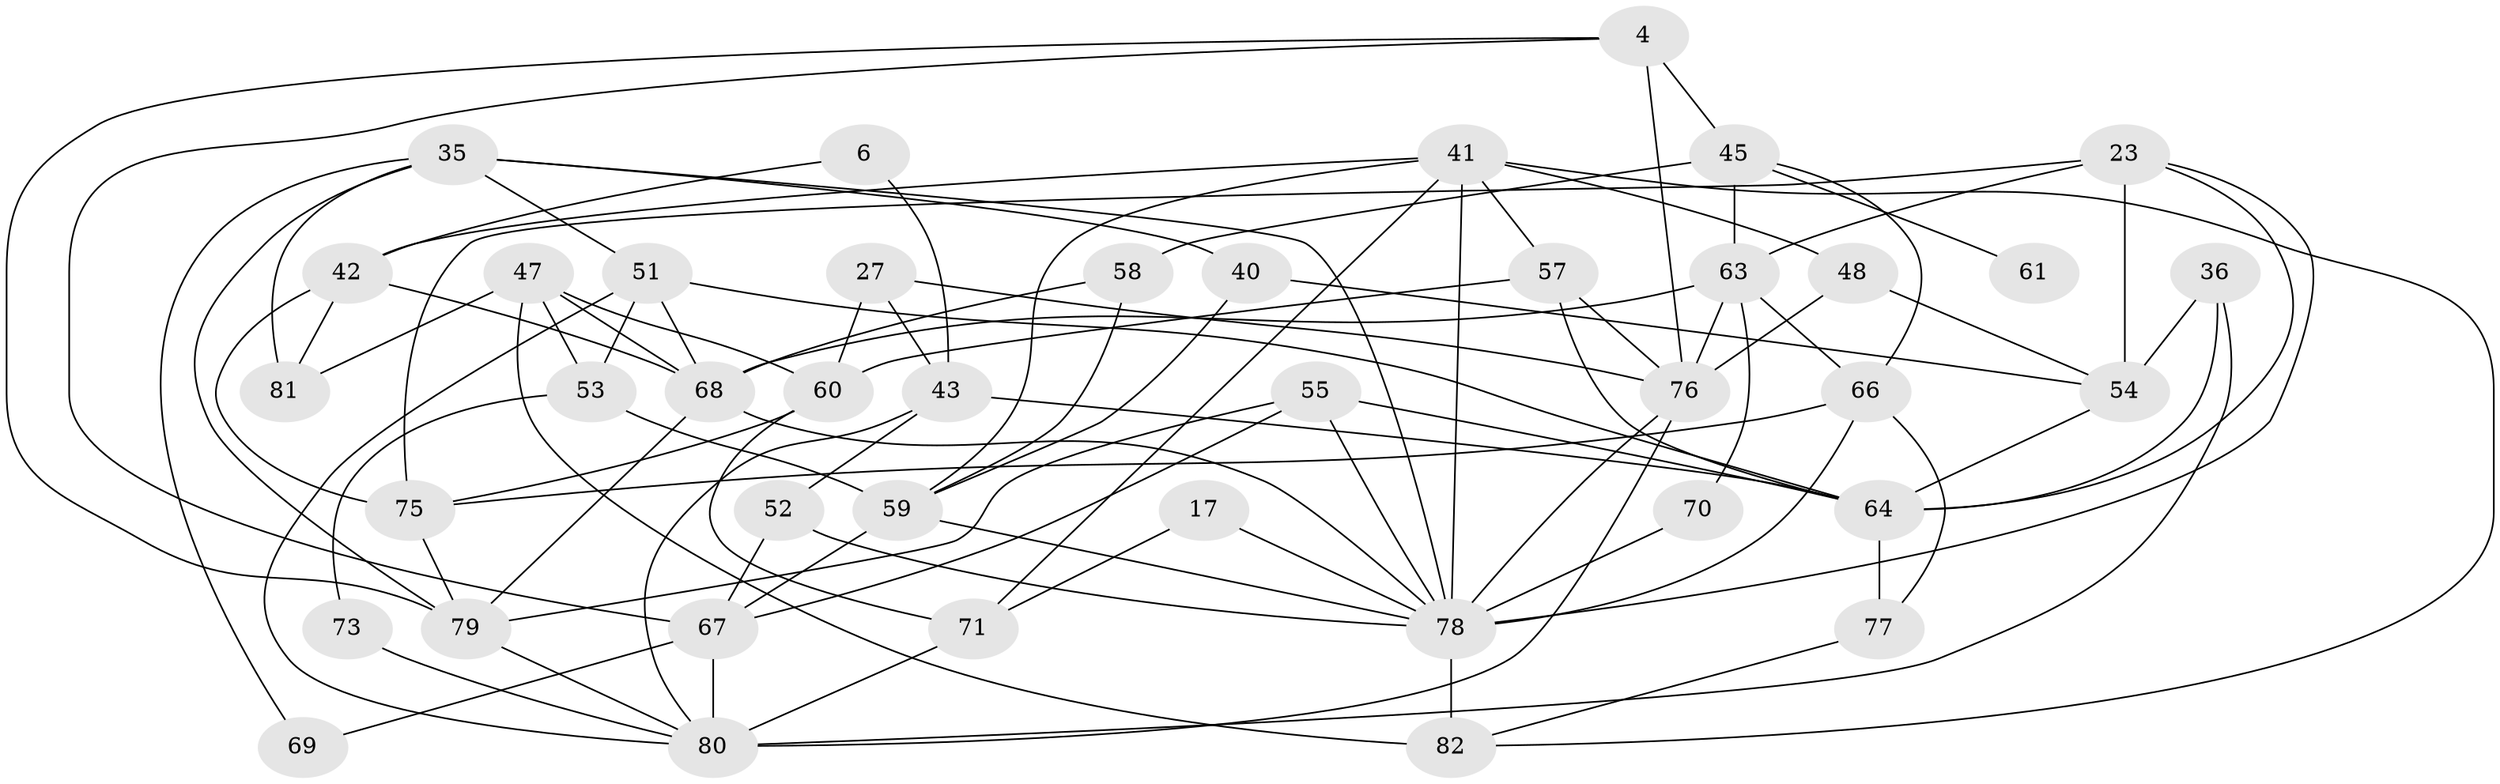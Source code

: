 // original degree distribution, {6: 0.10975609756097561, 4: 0.2682926829268293, 5: 0.18292682926829268, 2: 0.15853658536585366, 3: 0.23170731707317074, 7: 0.04878048780487805}
// Generated by graph-tools (version 1.1) at 2025/54/03/04/25 21:54:06]
// undirected, 41 vertices, 94 edges
graph export_dot {
graph [start="1"]
  node [color=gray90,style=filled];
  4;
  6;
  17 [super="+10"];
  23;
  27;
  35 [super="+32"];
  36;
  40 [super="+8"];
  41 [super="+11+5"];
  42;
  43 [super="+29"];
  45 [super="+39"];
  47 [super="+18"];
  48;
  51;
  52;
  53;
  54 [super="+24"];
  55;
  57;
  58;
  59 [super="+12"];
  60 [super="+2"];
  61;
  63 [super="+62"];
  64 [super="+9+50"];
  66;
  67 [super="+65"];
  68 [super="+25+19+44"];
  69;
  70;
  71;
  73;
  75 [super="+34+56"];
  76 [super="+26+46"];
  77;
  78 [super="+3+37"];
  79 [super="+72"];
  80 [super="+14+22"];
  81 [super="+15"];
  82 [super="+74"];
  4 -- 45 [weight=2];
  4 -- 76;
  4 -- 79;
  4 -- 67;
  6 -- 42;
  6 -- 43;
  17 -- 78 [weight=3];
  17 -- 71;
  23 -- 54 [weight=2];
  23 -- 78;
  23 -- 75;
  23 -- 63;
  23 -- 64;
  27 -- 43 [weight=2];
  27 -- 60;
  27 -- 76;
  35 -- 40;
  35 -- 79;
  35 -- 81 [weight=2];
  35 -- 78 [weight=2];
  35 -- 51;
  35 -- 69;
  36 -- 80;
  36 -- 54 [weight=2];
  36 -- 64;
  40 -- 59;
  40 -- 54;
  41 -- 42;
  41 -- 57;
  41 -- 78 [weight=2];
  41 -- 48;
  41 -- 71;
  41 -- 59 [weight=2];
  41 -- 82;
  42 -- 81 [weight=2];
  42 -- 75 [weight=2];
  42 -- 68;
  43 -- 52 [weight=2];
  43 -- 80;
  43 -- 64;
  45 -- 66;
  45 -- 58;
  45 -- 61 [weight=2];
  45 -- 63;
  47 -- 81 [weight=2];
  47 -- 53;
  47 -- 82 [weight=2];
  47 -- 60;
  47 -- 68;
  48 -- 54;
  48 -- 76;
  51 -- 64;
  51 -- 53;
  51 -- 68;
  51 -- 80;
  52 -- 78;
  52 -- 67 [weight=2];
  53 -- 73;
  53 -- 59;
  54 -- 64;
  55 -- 78;
  55 -- 79;
  55 -- 67;
  55 -- 64;
  57 -- 60;
  57 -- 76;
  57 -- 64;
  58 -- 59;
  58 -- 68;
  59 -- 67;
  59 -- 78;
  60 -- 71;
  60 -- 75;
  63 -- 70;
  63 -- 76 [weight=2];
  63 -- 68 [weight=2];
  63 -- 66;
  64 -- 77 [weight=3];
  66 -- 77;
  66 -- 78;
  66 -- 75;
  67 -- 69;
  67 -- 80 [weight=2];
  68 -- 78;
  68 -- 79 [weight=2];
  70 -- 78;
  71 -- 80;
  73 -- 80;
  75 -- 79 [weight=3];
  76 -- 78 [weight=4];
  76 -- 80;
  77 -- 82;
  78 -- 82;
  79 -- 80;
}
